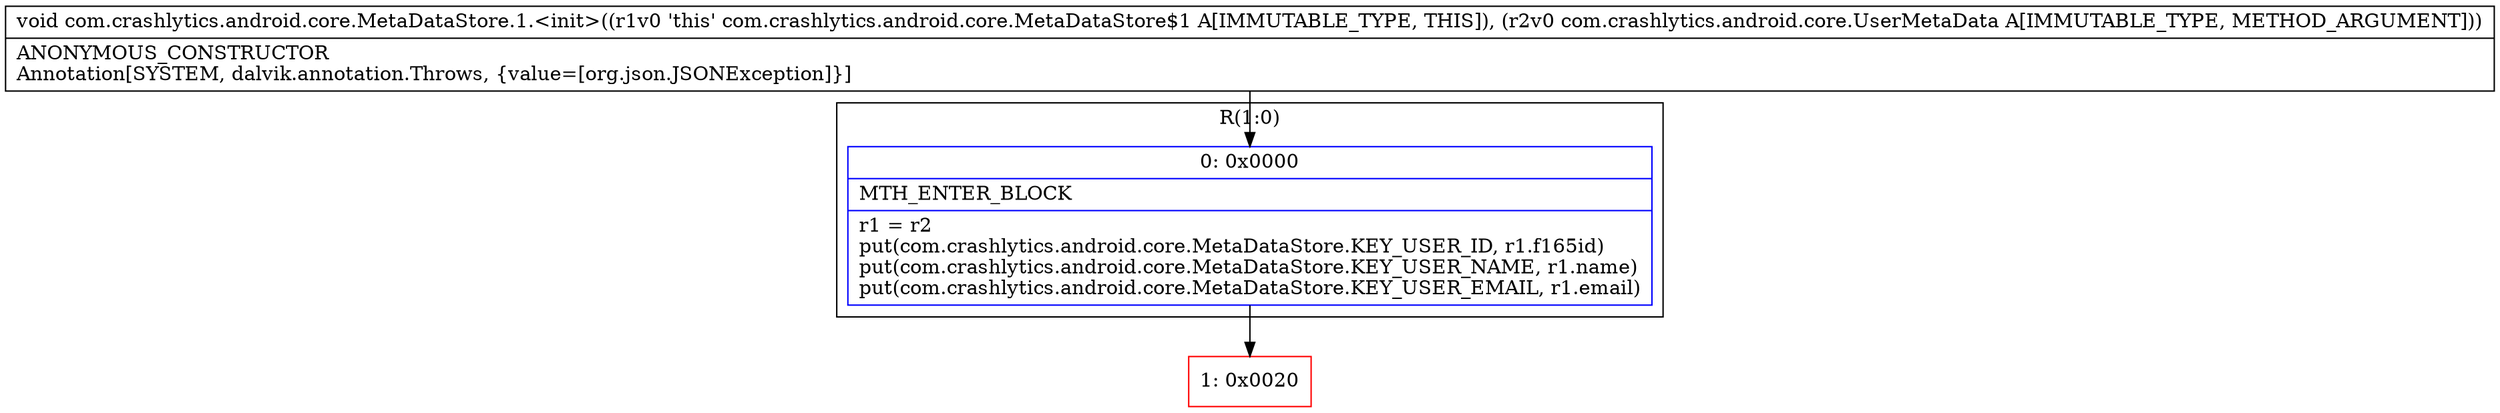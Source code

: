 digraph "CFG forcom.crashlytics.android.core.MetaDataStore.1.\<init\>(Lcom\/crashlytics\/android\/core\/UserMetaData;)V" {
subgraph cluster_Region_972224196 {
label = "R(1:0)";
node [shape=record,color=blue];
Node_0 [shape=record,label="{0\:\ 0x0000|MTH_ENTER_BLOCK\l|r1 = r2\lput(com.crashlytics.android.core.MetaDataStore.KEY_USER_ID, r1.f165id)\lput(com.crashlytics.android.core.MetaDataStore.KEY_USER_NAME, r1.name)\lput(com.crashlytics.android.core.MetaDataStore.KEY_USER_EMAIL, r1.email)\l}"];
}
Node_1 [shape=record,color=red,label="{1\:\ 0x0020}"];
MethodNode[shape=record,label="{void com.crashlytics.android.core.MetaDataStore.1.\<init\>((r1v0 'this' com.crashlytics.android.core.MetaDataStore$1 A[IMMUTABLE_TYPE, THIS]), (r2v0 com.crashlytics.android.core.UserMetaData A[IMMUTABLE_TYPE, METHOD_ARGUMENT]))  | ANONYMOUS_CONSTRUCTOR\lAnnotation[SYSTEM, dalvik.annotation.Throws, \{value=[org.json.JSONException]\}]\l}"];
MethodNode -> Node_0;
Node_0 -> Node_1;
}

